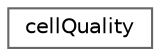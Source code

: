 digraph "Graphical Class Hierarchy"
{
 // LATEX_PDF_SIZE
  bgcolor="transparent";
  edge [fontname=Helvetica,fontsize=10,labelfontname=Helvetica,labelfontsize=10];
  node [fontname=Helvetica,fontsize=10,shape=box,height=0.2,width=0.4];
  rankdir="LR";
  Node0 [id="Node000000",label="cellQuality",height=0.2,width=0.4,color="grey40", fillcolor="white", style="filled",URL="$classFoam_1_1cellQuality.html",tooltip="Class calculates cell quality measures."];
}
